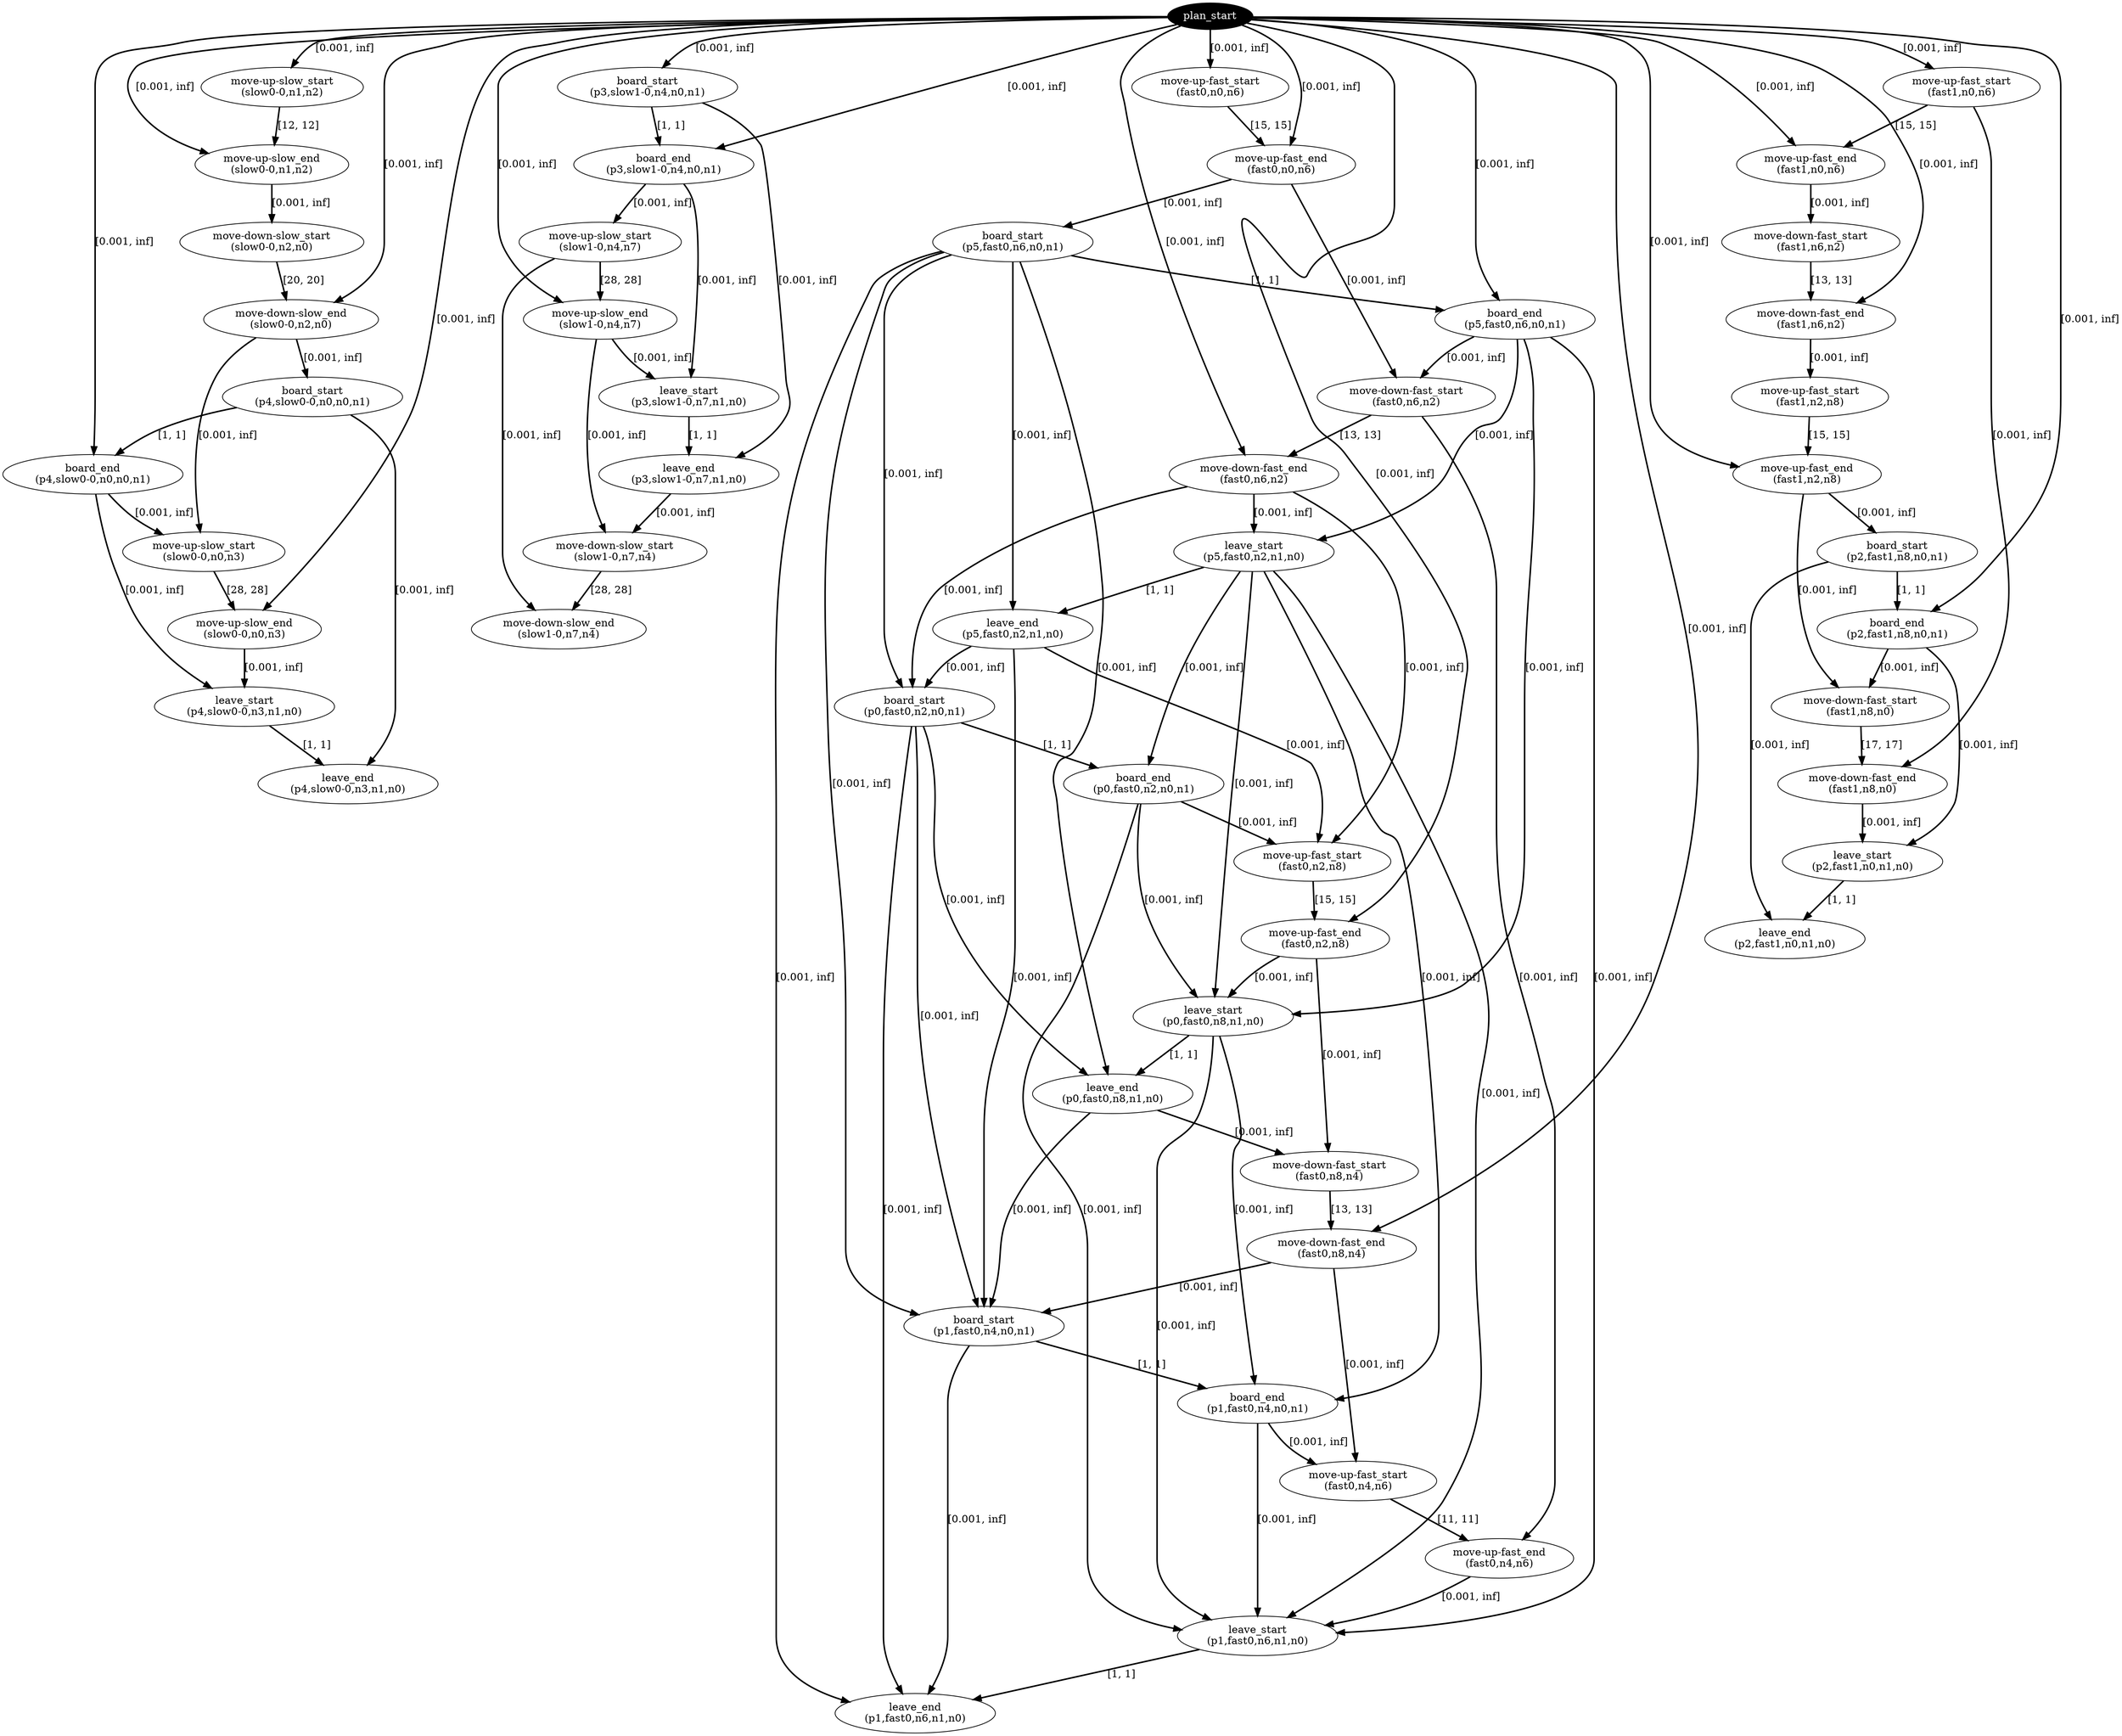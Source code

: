 digraph plan {
0[ label="plan_start",style=filled,fillcolor=black,fontcolor=white];
1[ label="move-up-slow_start
(slow0-0,n1,n2)"];
2[ label="move-up-slow_end
(slow0-0,n1,n2)"];
3[ label="board_start
(p3,slow1-0,n4,n0,n1)"];
4[ label="board_end
(p3,slow1-0,n4,n0,n1)"];
5[ label="move-up-fast_start
(fast0,n0,n6)"];
6[ label="move-up-fast_end
(fast0,n0,n6)"];
7[ label="move-up-fast_start
(fast1,n0,n6)"];
8[ label="move-up-fast_end
(fast1,n0,n6)"];
9[ label="move-up-slow_start
(slow1-0,n4,n7)"];
10[ label="move-up-slow_end
(slow1-0,n4,n7)"];
11[ label="move-down-slow_start
(slow0-0,n2,n0)"];
12[ label="move-down-slow_end
(slow0-0,n2,n0)"];
13[ label="board_start
(p5,fast0,n6,n0,n1)"];
14[ label="board_end
(p5,fast0,n6,n0,n1)"];
15[ label="move-down-fast_start
(fast1,n6,n2)"];
16[ label="move-down-fast_end
(fast1,n6,n2)"];
17[ label="move-down-fast_start
(fast0,n6,n2)"];
18[ label="move-down-fast_end
(fast0,n6,n2)"];
19[ label="move-up-fast_start
(fast1,n2,n8)"];
20[ label="move-up-fast_end
(fast1,n2,n8)"];
21[ label="leave_start
(p3,slow1-0,n7,n1,n0)"];
22[ label="leave_end
(p3,slow1-0,n7,n1,n0)"];
23[ label="leave_start
(p5,fast0,n2,n1,n0)"];
24[ label="leave_end
(p5,fast0,n2,n1,n0)"];
25[ label="move-down-slow_start
(slow1-0,n7,n4)"];
26[ label="move-down-slow_end
(slow1-0,n7,n4)"];
27[ label="board_start
(p0,fast0,n2,n0,n1)"];
28[ label="board_end
(p0,fast0,n2,n0,n1)"];
29[ label="move-up-fast_start
(fast0,n2,n8)"];
30[ label="move-up-fast_end
(fast0,n2,n8)"];
31[ label="board_start
(p4,slow0-0,n0,n0,n1)"];
32[ label="board_end
(p4,slow0-0,n0,n0,n1)"];
33[ label="move-up-slow_start
(slow0-0,n0,n3)"];
34[ label="move-up-slow_end
(slow0-0,n0,n3)"];
35[ label="board_start
(p2,fast1,n8,n0,n1)"];
36[ label="board_end
(p2,fast1,n8,n0,n1)"];
37[ label="move-down-fast_start
(fast1,n8,n0)"];
38[ label="move-down-fast_end
(fast1,n8,n0)"];
39[ label="leave_start
(p0,fast0,n8,n1,n0)"];
40[ label="leave_end
(p0,fast0,n8,n1,n0)"];
41[ label="move-down-fast_start
(fast0,n8,n4)"];
42[ label="move-down-fast_end
(fast0,n8,n4)"];
43[ label="board_start
(p1,fast0,n4,n0,n1)"];
44[ label="board_end
(p1,fast0,n4,n0,n1)"];
45[ label="leave_start
(p4,slow0-0,n3,n1,n0)"];
46[ label="leave_end
(p4,slow0-0,n3,n1,n0)"];
47[ label="leave_start
(p2,fast1,n0,n1,n0)"];
48[ label="leave_end
(p2,fast1,n0,n1,n0)"];
49[ label="move-up-fast_start
(fast0,n4,n6)"];
50[ label="move-up-fast_end
(fast0,n4,n6)"];
51[ label="leave_start
(p1,fast0,n6,n1,n0)"];
52[ label="leave_end
(p1,fast0,n6,n1,n0)"];
"0" -> "1" [ label="[0.001, inf]" , penwidth=2, color="black"]
"0" -> "3" [ label="[0.001, inf]" , penwidth=2, color="black"]
"0" -> "5" [ label="[0.001, inf]" , penwidth=2, color="black"]
"0" -> "7" [ label="[0.001, inf]" , penwidth=2, color="black"]
"3" -> "4" [ label="[1, 1]" , penwidth=2, color="black"]
"0" -> "4" [ label="[0.001, inf]" , penwidth=2, color="black"]
"4" -> "9" [ label="[0.001, inf]" , penwidth=2, color="black"]
"1" -> "2" [ label="[12, 12]" , penwidth=2, color="black"]
"0" -> "2" [ label="[0.001, inf]" , penwidth=2, color="black"]
"2" -> "11" [ label="[0.001, inf]" , penwidth=2, color="black"]
"5" -> "6" [ label="[15, 15]" , penwidth=2, color="black"]
"0" -> "6" [ label="[0.001, inf]" , penwidth=2, color="black"]
"7" -> "8" [ label="[15, 15]" , penwidth=2, color="black"]
"0" -> "8" [ label="[0.001, inf]" , penwidth=2, color="black"]
"6" -> "13" [ label="[0.001, inf]" , penwidth=2, color="black"]
"8" -> "15" [ label="[0.001, inf]" , penwidth=2, color="black"]
"13" -> "14" [ label="[1, 1]" , penwidth=2, color="black"]
"0" -> "14" [ label="[0.001, inf]" , penwidth=2, color="black"]
"6" -> "17" [ label="[0.001, inf]" , penwidth=2, color="black"]
"14" -> "17" [ label="[0.001, inf]" , penwidth=2, color="black"]
"15" -> "16" [ label="[13, 13]" , penwidth=2, color="black"]
"0" -> "16" [ label="[0.001, inf]" , penwidth=2, color="black"]
"16" -> "19" [ label="[0.001, inf]" , penwidth=2, color="black"]
"9" -> "10" [ label="[28, 28]" , penwidth=2, color="black"]
"0" -> "10" [ label="[0.001, inf]" , penwidth=2, color="black"]
"4" -> "21" [ label="[0.001, inf]" , penwidth=2, color="black"]
"10" -> "21" [ label="[0.001, inf]" , penwidth=2, color="black"]
"17" -> "18" [ label="[13, 13]" , penwidth=2, color="black"]
"0" -> "18" [ label="[0.001, inf]" , penwidth=2, color="black"]
"14" -> "23" [ label="[0.001, inf]" , penwidth=2, color="black"]
"18" -> "23" [ label="[0.001, inf]" , penwidth=2, color="black"]
"21" -> "22" [ label="[1, 1]" , penwidth=2, color="black"]
"3" -> "22" [ label="[0.001, inf]" , penwidth=2, color="black"]
"10" -> "25" [ label="[0.001, inf]" , penwidth=2, color="black"]
"22" -> "25" [ label="[0.001, inf]" , penwidth=2, color="black"]
"23" -> "24" [ label="[1, 1]" , penwidth=2, color="black"]
"13" -> "24" [ label="[0.001, inf]" , penwidth=2, color="black"]
"24" -> "27" [ label="[0.001, inf]" , penwidth=2, color="black"]
"18" -> "27" [ label="[0.001, inf]" , penwidth=2, color="black"]
"13" -> "27" [ label="[0.001, inf]" , penwidth=2, color="black"]
"27" -> "28" [ label="[1, 1]" , penwidth=2, color="black"]
"23" -> "28" [ label="[0.001, inf]" , penwidth=2, color="black"]
"18" -> "29" [ label="[0.001, inf]" , penwidth=2, color="black"]
"28" -> "29" [ label="[0.001, inf]" , penwidth=2, color="black"]
"24" -> "29" [ label="[0.001, inf]" , penwidth=2, color="black"]
"11" -> "12" [ label="[20, 20]" , penwidth=2, color="black"]
"0" -> "12" [ label="[0.001, inf]" , penwidth=2, color="black"]
"12" -> "31" [ label="[0.001, inf]" , penwidth=2, color="black"]
"31" -> "32" [ label="[1, 1]" , penwidth=2, color="black"]
"0" -> "32" [ label="[0.001, inf]" , penwidth=2, color="black"]
"12" -> "33" [ label="[0.001, inf]" , penwidth=2, color="black"]
"32" -> "33" [ label="[0.001, inf]" , penwidth=2, color="black"]
"19" -> "20" [ label="[15, 15]" , penwidth=2, color="black"]
"0" -> "20" [ label="[0.001, inf]" , penwidth=2, color="black"]
"20" -> "35" [ label="[0.001, inf]" , penwidth=2, color="black"]
"35" -> "36" [ label="[1, 1]" , penwidth=2, color="black"]
"0" -> "36" [ label="[0.001, inf]" , penwidth=2, color="black"]
"20" -> "37" [ label="[0.001, inf]" , penwidth=2, color="black"]
"36" -> "37" [ label="[0.001, inf]" , penwidth=2, color="black"]
"29" -> "30" [ label="[15, 15]" , penwidth=2, color="black"]
"0" -> "30" [ label="[0.001, inf]" , penwidth=2, color="black"]
"28" -> "39" [ label="[0.001, inf]" , penwidth=2, color="black"]
"30" -> "39" [ label="[0.001, inf]" , penwidth=2, color="black"]
"23" -> "39" [ label="[0.001, inf]" , penwidth=2, color="black"]
"14" -> "39" [ label="[0.001, inf]" , penwidth=2, color="black"]
"39" -> "40" [ label="[1, 1]" , penwidth=2, color="black"]
"27" -> "40" [ label="[0.001, inf]" , penwidth=2, color="black"]
"13" -> "40" [ label="[0.001, inf]" , penwidth=2, color="black"]
"30" -> "41" [ label="[0.001, inf]" , penwidth=2, color="black"]
"40" -> "41" [ label="[0.001, inf]" , penwidth=2, color="black"]
"25" -> "26" [ label="[28, 28]" , penwidth=2, color="black"]
"9" -> "26" [ label="[0.001, inf]" , penwidth=2, color="black"]
"41" -> "42" [ label="[13, 13]" , penwidth=2, color="black"]
"0" -> "42" [ label="[0.001, inf]" , penwidth=2, color="black"]
"40" -> "43" [ label="[0.001, inf]" , penwidth=2, color="black"]
"42" -> "43" [ label="[0.001, inf]" , penwidth=2, color="black"]
"27" -> "43" [ label="[0.001, inf]" , penwidth=2, color="black"]
"24" -> "43" [ label="[0.001, inf]" , penwidth=2, color="black"]
"13" -> "43" [ label="[0.001, inf]" , penwidth=2, color="black"]
"33" -> "34" [ label="[28, 28]" , penwidth=2, color="black"]
"0" -> "34" [ label="[0.001, inf]" , penwidth=2, color="black"]
"32" -> "45" [ label="[0.001, inf]" , penwidth=2, color="black"]
"34" -> "45" [ label="[0.001, inf]" , penwidth=2, color="black"]
"37" -> "38" [ label="[17, 17]" , penwidth=2, color="black"]
"7" -> "38" [ label="[0.001, inf]" , penwidth=2, color="black"]
"43" -> "44" [ label="[1, 1]" , penwidth=2, color="black"]
"39" -> "44" [ label="[0.001, inf]" , penwidth=2, color="black"]
"23" -> "44" [ label="[0.001, inf]" , penwidth=2, color="black"]
"36" -> "47" [ label="[0.001, inf]" , penwidth=2, color="black"]
"38" -> "47" [ label="[0.001, inf]" , penwidth=2, color="black"]
"42" -> "49" [ label="[0.001, inf]" , penwidth=2, color="black"]
"44" -> "49" [ label="[0.001, inf]" , penwidth=2, color="black"]
"45" -> "46" [ label="[1, 1]" , penwidth=2, color="black"]
"31" -> "46" [ label="[0.001, inf]" , penwidth=2, color="black"]
"47" -> "48" [ label="[1, 1]" , penwidth=2, color="black"]
"35" -> "48" [ label="[0.001, inf]" , penwidth=2, color="black"]
"49" -> "50" [ label="[11, 11]" , penwidth=2, color="black"]
"17" -> "50" [ label="[0.001, inf]" , penwidth=2, color="black"]
"44" -> "51" [ label="[0.001, inf]" , penwidth=2, color="black"]
"50" -> "51" [ label="[0.001, inf]" , penwidth=2, color="black"]
"39" -> "51" [ label="[0.001, inf]" , penwidth=2, color="black"]
"28" -> "51" [ label="[0.001, inf]" , penwidth=2, color="black"]
"23" -> "51" [ label="[0.001, inf]" , penwidth=2, color="black"]
"14" -> "51" [ label="[0.001, inf]" , penwidth=2, color="black"]
"51" -> "52" [ label="[1, 1]" , penwidth=2, color="black"]
"43" -> "52" [ label="[0.001, inf]" , penwidth=2, color="black"]
"27" -> "52" [ label="[0.001, inf]" , penwidth=2, color="black"]
"13" -> "52" [ label="[0.001, inf]" , penwidth=2, color="black"]
}
